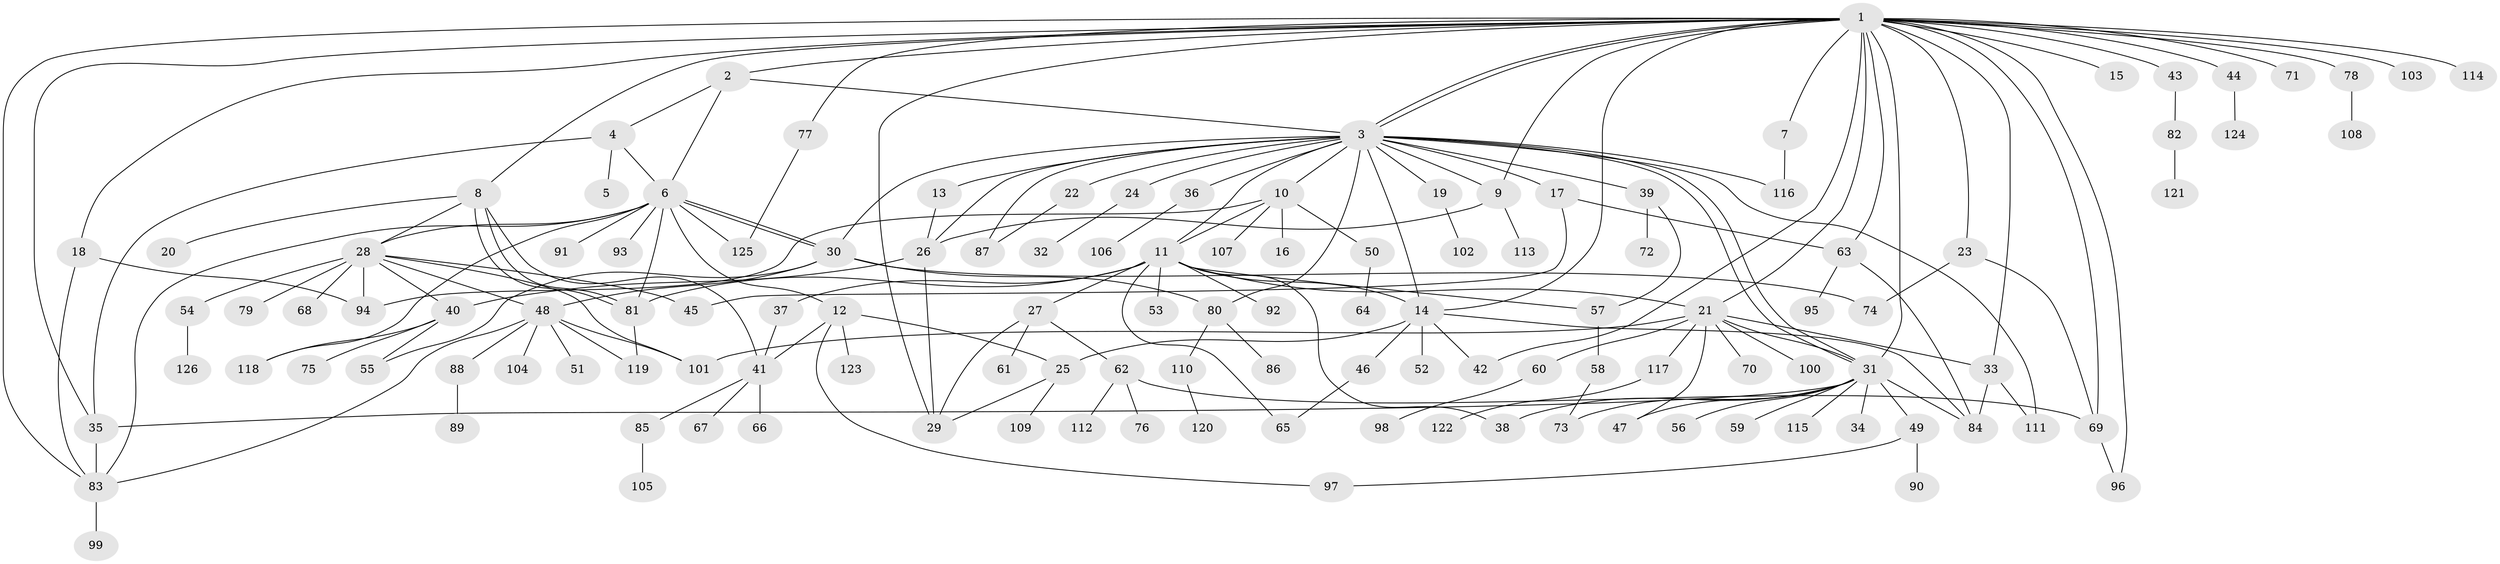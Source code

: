 // coarse degree distribution, {25: 0.011111111111111112, 4: 0.05555555555555555, 23: 0.011111111111111112, 3: 0.1111111111111111, 15: 0.011111111111111112, 2: 0.2, 5: 0.03333333333333333, 6: 0.044444444444444446, 11: 0.011111111111111112, 7: 0.022222222222222223, 1: 0.4444444444444444, 9: 0.011111111111111112, 10: 0.011111111111111112, 14: 0.011111111111111112, 8: 0.011111111111111112}
// Generated by graph-tools (version 1.1) at 2025/41/03/06/25 10:41:45]
// undirected, 126 vertices, 187 edges
graph export_dot {
graph [start="1"]
  node [color=gray90,style=filled];
  1;
  2;
  3;
  4;
  5;
  6;
  7;
  8;
  9;
  10;
  11;
  12;
  13;
  14;
  15;
  16;
  17;
  18;
  19;
  20;
  21;
  22;
  23;
  24;
  25;
  26;
  27;
  28;
  29;
  30;
  31;
  32;
  33;
  34;
  35;
  36;
  37;
  38;
  39;
  40;
  41;
  42;
  43;
  44;
  45;
  46;
  47;
  48;
  49;
  50;
  51;
  52;
  53;
  54;
  55;
  56;
  57;
  58;
  59;
  60;
  61;
  62;
  63;
  64;
  65;
  66;
  67;
  68;
  69;
  70;
  71;
  72;
  73;
  74;
  75;
  76;
  77;
  78;
  79;
  80;
  81;
  82;
  83;
  84;
  85;
  86;
  87;
  88;
  89;
  90;
  91;
  92;
  93;
  94;
  95;
  96;
  97;
  98;
  99;
  100;
  101;
  102;
  103;
  104;
  105;
  106;
  107;
  108;
  109;
  110;
  111;
  112;
  113;
  114;
  115;
  116;
  117;
  118;
  119;
  120;
  121;
  122;
  123;
  124;
  125;
  126;
  1 -- 2;
  1 -- 3;
  1 -- 3;
  1 -- 7;
  1 -- 8;
  1 -- 9;
  1 -- 14;
  1 -- 15;
  1 -- 18;
  1 -- 21;
  1 -- 23;
  1 -- 29;
  1 -- 31;
  1 -- 33;
  1 -- 35;
  1 -- 42;
  1 -- 43;
  1 -- 44;
  1 -- 63;
  1 -- 69;
  1 -- 71;
  1 -- 77;
  1 -- 78;
  1 -- 83;
  1 -- 96;
  1 -- 103;
  1 -- 114;
  2 -- 3;
  2 -- 4;
  2 -- 6;
  3 -- 9;
  3 -- 10;
  3 -- 11;
  3 -- 13;
  3 -- 14;
  3 -- 17;
  3 -- 19;
  3 -- 22;
  3 -- 24;
  3 -- 26;
  3 -- 30;
  3 -- 31;
  3 -- 31;
  3 -- 36;
  3 -- 39;
  3 -- 80;
  3 -- 87;
  3 -- 111;
  3 -- 116;
  4 -- 5;
  4 -- 6;
  4 -- 35;
  6 -- 12;
  6 -- 28;
  6 -- 30;
  6 -- 30;
  6 -- 81;
  6 -- 83;
  6 -- 91;
  6 -- 93;
  6 -- 118;
  6 -- 125;
  7 -- 116;
  8 -- 20;
  8 -- 28;
  8 -- 41;
  8 -- 81;
  8 -- 81;
  9 -- 26;
  9 -- 113;
  10 -- 11;
  10 -- 16;
  10 -- 50;
  10 -- 94;
  10 -- 107;
  11 -- 14;
  11 -- 21;
  11 -- 27;
  11 -- 37;
  11 -- 38;
  11 -- 53;
  11 -- 57;
  11 -- 65;
  11 -- 81;
  11 -- 92;
  12 -- 25;
  12 -- 41;
  12 -- 97;
  12 -- 123;
  13 -- 26;
  14 -- 25;
  14 -- 42;
  14 -- 46;
  14 -- 52;
  14 -- 84;
  17 -- 45;
  17 -- 63;
  18 -- 83;
  18 -- 94;
  19 -- 102;
  21 -- 31;
  21 -- 33;
  21 -- 47;
  21 -- 60;
  21 -- 70;
  21 -- 100;
  21 -- 101;
  21 -- 117;
  22 -- 87;
  23 -- 69;
  23 -- 74;
  24 -- 32;
  25 -- 29;
  25 -- 109;
  26 -- 29;
  26 -- 40;
  27 -- 29;
  27 -- 61;
  27 -- 62;
  28 -- 40;
  28 -- 45;
  28 -- 48;
  28 -- 54;
  28 -- 68;
  28 -- 79;
  28 -- 94;
  28 -- 101;
  30 -- 48;
  30 -- 55;
  30 -- 74;
  30 -- 80;
  31 -- 34;
  31 -- 35;
  31 -- 38;
  31 -- 47;
  31 -- 49;
  31 -- 56;
  31 -- 59;
  31 -- 73;
  31 -- 84;
  31 -- 115;
  33 -- 84;
  33 -- 111;
  35 -- 83;
  36 -- 106;
  37 -- 41;
  39 -- 57;
  39 -- 72;
  40 -- 55;
  40 -- 75;
  40 -- 118;
  41 -- 66;
  41 -- 67;
  41 -- 85;
  43 -- 82;
  44 -- 124;
  46 -- 65;
  48 -- 51;
  48 -- 83;
  48 -- 88;
  48 -- 101;
  48 -- 104;
  48 -- 119;
  49 -- 90;
  49 -- 97;
  50 -- 64;
  54 -- 126;
  57 -- 58;
  58 -- 73;
  60 -- 98;
  62 -- 69;
  62 -- 76;
  62 -- 112;
  63 -- 84;
  63 -- 95;
  69 -- 96;
  77 -- 125;
  78 -- 108;
  80 -- 86;
  80 -- 110;
  81 -- 119;
  82 -- 121;
  83 -- 99;
  85 -- 105;
  88 -- 89;
  110 -- 120;
  117 -- 122;
}

